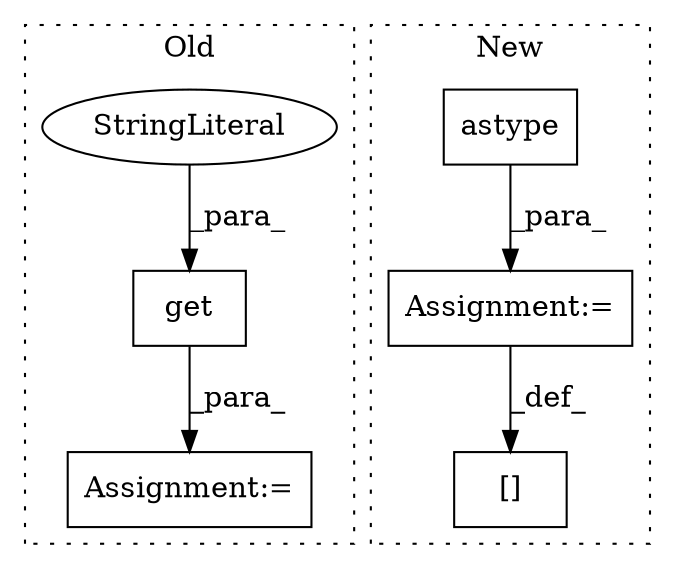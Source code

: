 digraph G {
subgraph cluster0 {
1 [label="get" a="32" s="4826,4839" l="4,1" shape="box"];
4 [label="Assignment:=" a="7" s="4813" l="1" shape="box"];
5 [label="StringLiteral" a="45" s="4830" l="9" shape="ellipse"];
label = "Old";
style="dotted";
}
subgraph cluster1 {
2 [label="astype" a="32" s="4971,4983" l="7,1" shape="box"];
3 [label="Assignment:=" a="7" s="4960" l="1" shape="box"];
6 [label="[]" a="2" s="4951,4959" l="2,1" shape="box"];
label = "New";
style="dotted";
}
1 -> 4 [label="_para_"];
2 -> 3 [label="_para_"];
3 -> 6 [label="_def_"];
5 -> 1 [label="_para_"];
}